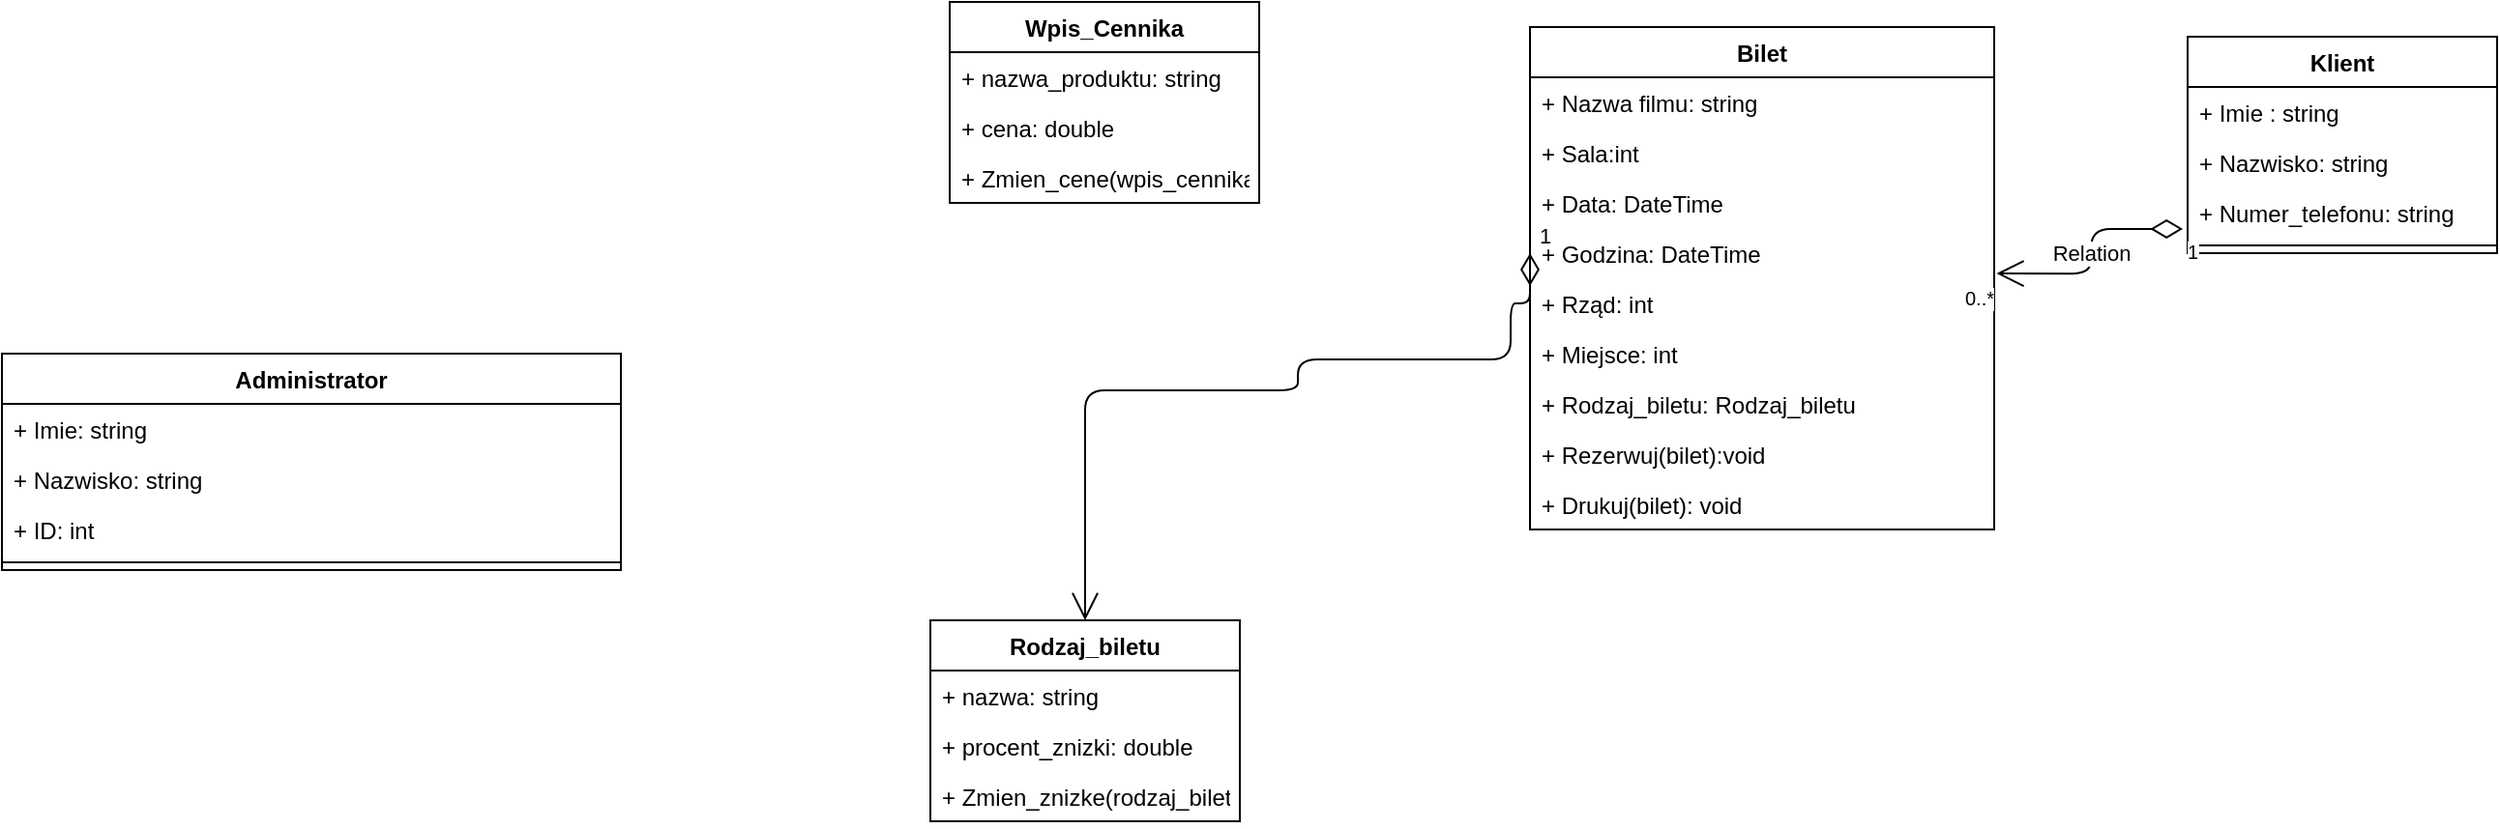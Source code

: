 <mxfile version="10.7.1"><diagram id="h_vuYlx3Va4iMSzXGLYM" name="Page-1"><mxGraphModel dx="1394" dy="796" grid="1" gridSize="10" guides="1" tooltips="1" connect="1" arrows="1" fold="1" page="1" pageScale="1" pageWidth="827" pageHeight="1169" math="0" shadow="0"><root><mxCell id="0"/><mxCell id="1" parent="0"/><mxCell id="Ux8mJDhh0ztfk2cgzIaz-1" value="Bilet" style="swimlane;fontStyle=1;align=center;verticalAlign=top;childLayout=stackLayout;horizontal=1;startSize=26;horizontalStack=0;resizeParent=1;resizeParentMax=0;resizeLast=0;collapsible=1;marginBottom=0;" vertex="1" parent="1"><mxGeometry x="1010" y="463" width="240" height="260" as="geometry"/></mxCell><mxCell id="Ux8mJDhh0ztfk2cgzIaz-2" value="+ Nazwa filmu: string&#10;" style="text;strokeColor=none;fillColor=none;align=left;verticalAlign=top;spacingLeft=4;spacingRight=4;overflow=hidden;rotatable=0;points=[[0,0.5],[1,0.5]];portConstraint=eastwest;" vertex="1" parent="Ux8mJDhh0ztfk2cgzIaz-1"><mxGeometry y="26" width="240" height="26" as="geometry"/></mxCell><mxCell id="Ux8mJDhh0ztfk2cgzIaz-3" value="+ Sala:int&#10;" style="text;strokeColor=none;fillColor=none;align=left;verticalAlign=top;spacingLeft=4;spacingRight=4;overflow=hidden;rotatable=0;points=[[0,0.5],[1,0.5]];portConstraint=eastwest;" vertex="1" parent="Ux8mJDhh0ztfk2cgzIaz-1"><mxGeometry y="52" width="240" height="26" as="geometry"/></mxCell><mxCell id="Ux8mJDhh0ztfk2cgzIaz-5" value="+ Data: DateTime" style="text;strokeColor=none;fillColor=none;align=left;verticalAlign=top;spacingLeft=4;spacingRight=4;overflow=hidden;rotatable=0;points=[[0,0.5],[1,0.5]];portConstraint=eastwest;" vertex="1" parent="Ux8mJDhh0ztfk2cgzIaz-1"><mxGeometry y="78" width="240" height="26" as="geometry"/></mxCell><mxCell id="Ux8mJDhh0ztfk2cgzIaz-6" value="+ Godzina: DateTime" style="text;strokeColor=none;fillColor=none;align=left;verticalAlign=top;spacingLeft=4;spacingRight=4;overflow=hidden;rotatable=0;points=[[0,0.5],[1,0.5]];portConstraint=eastwest;" vertex="1" parent="Ux8mJDhh0ztfk2cgzIaz-1"><mxGeometry y="104" width="240" height="26" as="geometry"/></mxCell><mxCell id="Ux8mJDhh0ztfk2cgzIaz-7" value="+ Rząd: int" style="text;strokeColor=none;fillColor=none;align=left;verticalAlign=top;spacingLeft=4;spacingRight=4;overflow=hidden;rotatable=0;points=[[0,0.5],[1,0.5]];portConstraint=eastwest;" vertex="1" parent="Ux8mJDhh0ztfk2cgzIaz-1"><mxGeometry y="130" width="240" height="26" as="geometry"/></mxCell><mxCell id="Ux8mJDhh0ztfk2cgzIaz-8" value="+ Miejsce: int" style="text;strokeColor=none;fillColor=none;align=left;verticalAlign=top;spacingLeft=4;spacingRight=4;overflow=hidden;rotatable=0;points=[[0,0.5],[1,0.5]];portConstraint=eastwest;" vertex="1" parent="Ux8mJDhh0ztfk2cgzIaz-1"><mxGeometry y="156" width="240" height="26" as="geometry"/></mxCell><mxCell id="Ux8mJDhh0ztfk2cgzIaz-9" value="+ Rodzaj_biletu: Rodzaj_biletu" style="text;strokeColor=none;fillColor=none;align=left;verticalAlign=top;spacingLeft=4;spacingRight=4;overflow=hidden;rotatable=0;points=[[0,0.5],[1,0.5]];portConstraint=eastwest;" vertex="1" parent="Ux8mJDhh0ztfk2cgzIaz-1"><mxGeometry y="182" width="240" height="26" as="geometry"/></mxCell><mxCell id="Ux8mJDhh0ztfk2cgzIaz-10" value="+ Rezerwuj(bilet):void " style="text;strokeColor=none;fillColor=none;align=left;verticalAlign=top;spacingLeft=4;spacingRight=4;overflow=hidden;rotatable=0;points=[[0,0.5],[1,0.5]];portConstraint=eastwest;" vertex="1" parent="Ux8mJDhh0ztfk2cgzIaz-1"><mxGeometry y="208" width="240" height="26" as="geometry"/></mxCell><mxCell id="Ux8mJDhh0ztfk2cgzIaz-11" value="+ Drukuj(bilet): void" style="text;strokeColor=none;fillColor=none;align=left;verticalAlign=top;spacingLeft=4;spacingRight=4;overflow=hidden;rotatable=0;points=[[0,0.5],[1,0.5]];portConstraint=eastwest;" vertex="1" parent="Ux8mJDhh0ztfk2cgzIaz-1"><mxGeometry y="234" width="240" height="26" as="geometry"/></mxCell><mxCell id="Ux8mJDhh0ztfk2cgzIaz-12" value="Klient" style="swimlane;fontStyle=1;align=center;verticalAlign=top;childLayout=stackLayout;horizontal=1;startSize=26;horizontalStack=0;resizeParent=1;resizeParentMax=0;resizeLast=0;collapsible=1;marginBottom=0;" vertex="1" parent="1"><mxGeometry x="1350" y="468" width="160" height="112" as="geometry"/></mxCell><mxCell id="Ux8mJDhh0ztfk2cgzIaz-13" value="+ Imie : string" style="text;strokeColor=none;fillColor=none;align=left;verticalAlign=top;spacingLeft=4;spacingRight=4;overflow=hidden;rotatable=0;points=[[0,0.5],[1,0.5]];portConstraint=eastwest;" vertex="1" parent="Ux8mJDhh0ztfk2cgzIaz-12"><mxGeometry y="26" width="160" height="26" as="geometry"/></mxCell><mxCell id="Ux8mJDhh0ztfk2cgzIaz-14" value="+ Nazwisko: string" style="text;strokeColor=none;fillColor=none;align=left;verticalAlign=top;spacingLeft=4;spacingRight=4;overflow=hidden;rotatable=0;points=[[0,0.5],[1,0.5]];portConstraint=eastwest;" vertex="1" parent="Ux8mJDhh0ztfk2cgzIaz-12"><mxGeometry y="52" width="160" height="26" as="geometry"/></mxCell><mxCell id="Ux8mJDhh0ztfk2cgzIaz-15" value="+ Numer_telefonu: string" style="text;strokeColor=none;fillColor=none;align=left;verticalAlign=top;spacingLeft=4;spacingRight=4;overflow=hidden;rotatable=0;points=[[0,0.5],[1,0.5]];portConstraint=eastwest;" vertex="1" parent="Ux8mJDhh0ztfk2cgzIaz-12"><mxGeometry y="78" width="160" height="26" as="geometry"/></mxCell><mxCell id="Ux8mJDhh0ztfk2cgzIaz-16" value="" style="line;strokeWidth=1;fillColor=none;align=left;verticalAlign=middle;spacingTop=-1;spacingLeft=3;spacingRight=3;rotatable=0;labelPosition=right;points=[];portConstraint=eastwest;" vertex="1" parent="Ux8mJDhh0ztfk2cgzIaz-12"><mxGeometry y="104" width="160" height="8" as="geometry"/></mxCell><mxCell id="Ux8mJDhh0ztfk2cgzIaz-17" value="Administrator" style="swimlane;fontStyle=1;align=center;verticalAlign=top;childLayout=stackLayout;horizontal=1;startSize=26;horizontalStack=0;resizeParent=1;resizeParentMax=0;resizeLast=0;collapsible=1;marginBottom=0;" vertex="1" parent="1"><mxGeometry x="220" y="632" width="320" height="112" as="geometry"/></mxCell><mxCell id="Ux8mJDhh0ztfk2cgzIaz-18" value="+ Imie: string" style="text;strokeColor=none;fillColor=none;align=left;verticalAlign=top;spacingLeft=4;spacingRight=4;overflow=hidden;rotatable=0;points=[[0,0.5],[1,0.5]];portConstraint=eastwest;" vertex="1" parent="Ux8mJDhh0ztfk2cgzIaz-17"><mxGeometry y="26" width="320" height="26" as="geometry"/></mxCell><mxCell id="Ux8mJDhh0ztfk2cgzIaz-19" value="+ Nazwisko: string" style="text;strokeColor=none;fillColor=none;align=left;verticalAlign=top;spacingLeft=4;spacingRight=4;overflow=hidden;rotatable=0;points=[[0,0.5],[1,0.5]];portConstraint=eastwest;" vertex="1" parent="Ux8mJDhh0ztfk2cgzIaz-17"><mxGeometry y="52" width="320" height="26" as="geometry"/></mxCell><mxCell id="Ux8mJDhh0ztfk2cgzIaz-20" value="+ ID: int" style="text;strokeColor=none;fillColor=none;align=left;verticalAlign=top;spacingLeft=4;spacingRight=4;overflow=hidden;rotatable=0;points=[[0,0.5],[1,0.5]];portConstraint=eastwest;" vertex="1" parent="Ux8mJDhh0ztfk2cgzIaz-17"><mxGeometry y="78" width="320" height="26" as="geometry"/></mxCell><mxCell id="Ux8mJDhh0ztfk2cgzIaz-21" value="" style="line;strokeWidth=1;fillColor=none;align=left;verticalAlign=middle;spacingTop=-1;spacingLeft=3;spacingRight=3;rotatable=0;labelPosition=right;points=[];portConstraint=eastwest;" vertex="1" parent="Ux8mJDhh0ztfk2cgzIaz-17"><mxGeometry y="104" width="320" height="8" as="geometry"/></mxCell><mxCell id="Ux8mJDhh0ztfk2cgzIaz-22" value="Wpis_Cennika&#10;" style="swimlane;fontStyle=1;align=center;verticalAlign=top;childLayout=stackLayout;horizontal=1;startSize=26;horizontalStack=0;resizeParent=1;resizeParentMax=0;resizeLast=0;collapsible=1;marginBottom=0;" vertex="1" parent="1"><mxGeometry x="710" y="450" width="160" height="104" as="geometry"/></mxCell><mxCell id="Ux8mJDhh0ztfk2cgzIaz-23" value="+ nazwa_produktu: string" style="text;strokeColor=none;fillColor=none;align=left;verticalAlign=top;spacingLeft=4;spacingRight=4;overflow=hidden;rotatable=0;points=[[0,0.5],[1,0.5]];portConstraint=eastwest;" vertex="1" parent="Ux8mJDhh0ztfk2cgzIaz-22"><mxGeometry y="26" width="160" height="26" as="geometry"/></mxCell><mxCell id="Ux8mJDhh0ztfk2cgzIaz-24" value="+ cena: double" style="text;strokeColor=none;fillColor=none;align=left;verticalAlign=top;spacingLeft=4;spacingRight=4;overflow=hidden;rotatable=0;points=[[0,0.5],[1,0.5]];portConstraint=eastwest;" vertex="1" parent="Ux8mJDhh0ztfk2cgzIaz-22"><mxGeometry y="52" width="160" height="26" as="geometry"/></mxCell><mxCell id="Ux8mJDhh0ztfk2cgzIaz-25" value="+ Zmien_cene(wpis_cennika,double): void" style="text;strokeColor=none;fillColor=none;align=left;verticalAlign=top;spacingLeft=4;spacingRight=4;overflow=hidden;rotatable=0;points=[[0,0.5],[1,0.5]];portConstraint=eastwest;" vertex="1" parent="Ux8mJDhh0ztfk2cgzIaz-22"><mxGeometry y="78" width="160" height="26" as="geometry"/></mxCell><mxCell id="Ux8mJDhh0ztfk2cgzIaz-26" value="Rodzaj_biletu" style="swimlane;fontStyle=1;align=center;verticalAlign=top;childLayout=stackLayout;horizontal=1;startSize=26;horizontalStack=0;resizeParent=1;resizeParentMax=0;resizeLast=0;collapsible=1;marginBottom=0;" vertex="1" parent="1"><mxGeometry x="700" y="770" width="160" height="104" as="geometry"/></mxCell><mxCell id="Ux8mJDhh0ztfk2cgzIaz-27" value="+ nazwa: string" style="text;strokeColor=none;fillColor=none;align=left;verticalAlign=top;spacingLeft=4;spacingRight=4;overflow=hidden;rotatable=0;points=[[0,0.5],[1,0.5]];portConstraint=eastwest;" vertex="1" parent="Ux8mJDhh0ztfk2cgzIaz-26"><mxGeometry y="26" width="160" height="26" as="geometry"/></mxCell><mxCell id="Ux8mJDhh0ztfk2cgzIaz-28" value="+ procent_znizki: double" style="text;strokeColor=none;fillColor=none;align=left;verticalAlign=top;spacingLeft=4;spacingRight=4;overflow=hidden;rotatable=0;points=[[0,0.5],[1,0.5]];portConstraint=eastwest;" vertex="1" parent="Ux8mJDhh0ztfk2cgzIaz-26"><mxGeometry y="52" width="160" height="26" as="geometry"/></mxCell><mxCell id="Ux8mJDhh0ztfk2cgzIaz-29" value="+ Zmien_znizke(rodzaj_biletu,double): void" style="text;strokeColor=none;fillColor=none;align=left;verticalAlign=top;spacingLeft=4;spacingRight=4;overflow=hidden;rotatable=0;points=[[0,0.5],[1,0.5]];portConstraint=eastwest;" vertex="1" parent="Ux8mJDhh0ztfk2cgzIaz-26"><mxGeometry y="78" width="160" height="26" as="geometry"/></mxCell><mxCell id="Ux8mJDhh0ztfk2cgzIaz-30" value="1" style="endArrow=open;html=1;endSize=12;startArrow=diamondThin;startSize=14;startFill=0;edgeStyle=orthogonalEdgeStyle;align=left;verticalAlign=bottom;exitX=0;exitY=0.5;exitDx=0;exitDy=0;" edge="1" parent="1" source="Ux8mJDhh0ztfk2cgzIaz-6" target="Ux8mJDhh0ztfk2cgzIaz-26"><mxGeometry x="-1" y="3" relative="1" as="geometry"><mxPoint x="920" y="651" as="sourcePoint"/><mxPoint x="1080" y="651" as="targetPoint"/><Array as="points"><mxPoint x="1000" y="606"/><mxPoint x="1000" y="635"/><mxPoint x="890" y="635"/><mxPoint x="890" y="651"/><mxPoint x="780" y="651"/></Array></mxGeometry></mxCell><mxCell id="Ux8mJDhh0ztfk2cgzIaz-31" value="Relation" style="endArrow=open;html=1;endSize=12;startArrow=diamondThin;startSize=14;startFill=0;edgeStyle=orthogonalEdgeStyle;entryX=1.005;entryY=-0.094;entryDx=0;entryDy=0;entryPerimeter=0;exitX=-0.015;exitY=0.825;exitDx=0;exitDy=0;exitPerimeter=0;" edge="1" parent="1" source="Ux8mJDhh0ztfk2cgzIaz-15" target="Ux8mJDhh0ztfk2cgzIaz-7"><mxGeometry relative="1" as="geometry"><mxPoint x="1300" y="571" as="sourcePoint"/><mxPoint x="1420" y="561" as="targetPoint"/></mxGeometry></mxCell><mxCell id="Ux8mJDhh0ztfk2cgzIaz-32" value="1" style="resizable=0;html=1;align=left;verticalAlign=top;labelBackgroundColor=#ffffff;fontSize=10;" connectable="0" vertex="1" parent="Ux8mJDhh0ztfk2cgzIaz-31"><mxGeometry x="-1" relative="1" as="geometry"/></mxCell><mxCell id="Ux8mJDhh0ztfk2cgzIaz-33" value="&lt;div&gt;0..*&lt;/div&gt;" style="resizable=0;html=1;align=right;verticalAlign=top;labelBackgroundColor=#ffffff;fontSize=10;" connectable="0" vertex="1" parent="Ux8mJDhh0ztfk2cgzIaz-31"><mxGeometry x="1" relative="1" as="geometry"><mxPoint x="-1" as="offset"/></mxGeometry></mxCell></root></mxGraphModel></diagram></mxfile>